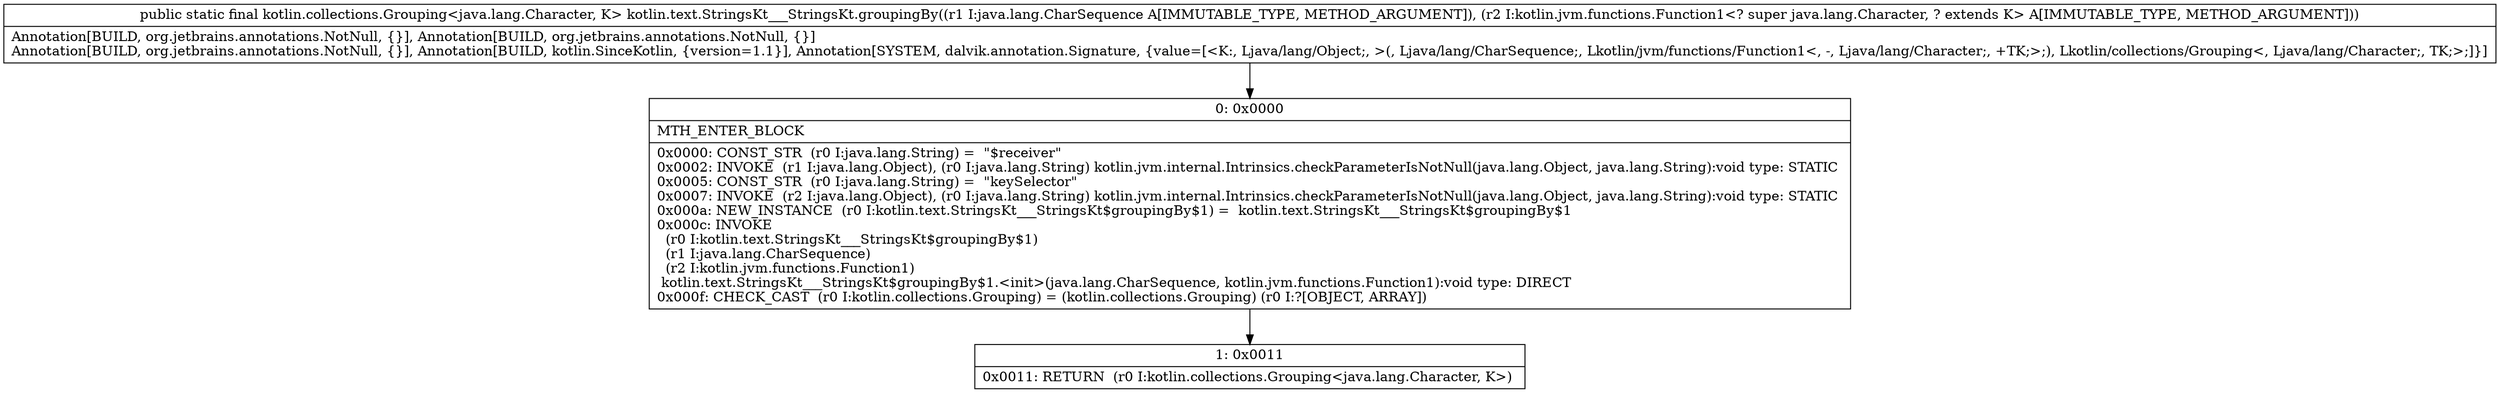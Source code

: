 digraph "CFG forkotlin.text.StringsKt___StringsKt.groupingBy(Ljava\/lang\/CharSequence;Lkotlin\/jvm\/functions\/Function1;)Lkotlin\/collections\/Grouping;" {
Node_0 [shape=record,label="{0\:\ 0x0000|MTH_ENTER_BLOCK\l|0x0000: CONST_STR  (r0 I:java.lang.String) =  \"$receiver\" \l0x0002: INVOKE  (r1 I:java.lang.Object), (r0 I:java.lang.String) kotlin.jvm.internal.Intrinsics.checkParameterIsNotNull(java.lang.Object, java.lang.String):void type: STATIC \l0x0005: CONST_STR  (r0 I:java.lang.String) =  \"keySelector\" \l0x0007: INVOKE  (r2 I:java.lang.Object), (r0 I:java.lang.String) kotlin.jvm.internal.Intrinsics.checkParameterIsNotNull(java.lang.Object, java.lang.String):void type: STATIC \l0x000a: NEW_INSTANCE  (r0 I:kotlin.text.StringsKt___StringsKt$groupingBy$1) =  kotlin.text.StringsKt___StringsKt$groupingBy$1 \l0x000c: INVOKE  \l  (r0 I:kotlin.text.StringsKt___StringsKt$groupingBy$1)\l  (r1 I:java.lang.CharSequence)\l  (r2 I:kotlin.jvm.functions.Function1)\l kotlin.text.StringsKt___StringsKt$groupingBy$1.\<init\>(java.lang.CharSequence, kotlin.jvm.functions.Function1):void type: DIRECT \l0x000f: CHECK_CAST  (r0 I:kotlin.collections.Grouping) = (kotlin.collections.Grouping) (r0 I:?[OBJECT, ARRAY]) \l}"];
Node_1 [shape=record,label="{1\:\ 0x0011|0x0011: RETURN  (r0 I:kotlin.collections.Grouping\<java.lang.Character, K\>) \l}"];
MethodNode[shape=record,label="{public static final kotlin.collections.Grouping\<java.lang.Character, K\> kotlin.text.StringsKt___StringsKt.groupingBy((r1 I:java.lang.CharSequence A[IMMUTABLE_TYPE, METHOD_ARGUMENT]), (r2 I:kotlin.jvm.functions.Function1\<? super java.lang.Character, ? extends K\> A[IMMUTABLE_TYPE, METHOD_ARGUMENT]))  | Annotation[BUILD, org.jetbrains.annotations.NotNull, \{\}], Annotation[BUILD, org.jetbrains.annotations.NotNull, \{\}]\lAnnotation[BUILD, org.jetbrains.annotations.NotNull, \{\}], Annotation[BUILD, kotlin.SinceKotlin, \{version=1.1\}], Annotation[SYSTEM, dalvik.annotation.Signature, \{value=[\<K:, Ljava\/lang\/Object;, \>(, Ljava\/lang\/CharSequence;, Lkotlin\/jvm\/functions\/Function1\<, \-, Ljava\/lang\/Character;, +TK;\>;), Lkotlin\/collections\/Grouping\<, Ljava\/lang\/Character;, TK;\>;]\}]\l}"];
MethodNode -> Node_0;
Node_0 -> Node_1;
}

